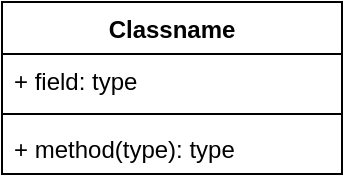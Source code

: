 <mxfile version="24.4.0" type="github">
  <diagram name="Trang-1" id="bUFVpHWrW7Eet3LhjqlU">
    <mxGraphModel dx="1382" dy="795" grid="1" gridSize="10" guides="1" tooltips="1" connect="1" arrows="1" fold="1" page="1" pageScale="1" pageWidth="827" pageHeight="1169" math="0" shadow="0">
      <root>
        <mxCell id="0" />
        <mxCell id="1" parent="0" />
        <mxCell id="E84mLtVYxFb9nJnWC4dU-1" value="Classname" style="swimlane;fontStyle=1;align=center;verticalAlign=top;childLayout=stackLayout;horizontal=1;startSize=26;horizontalStack=0;resizeParent=1;resizeParentMax=0;resizeLast=0;collapsible=1;marginBottom=0;whiteSpace=wrap;html=1;" vertex="1" parent="1">
          <mxGeometry x="320" y="120" width="170" height="86" as="geometry" />
        </mxCell>
        <mxCell id="E84mLtVYxFb9nJnWC4dU-2" value="+ field: type" style="text;strokeColor=none;fillColor=none;align=left;verticalAlign=top;spacingLeft=4;spacingRight=4;overflow=hidden;rotatable=0;points=[[0,0.5],[1,0.5]];portConstraint=eastwest;whiteSpace=wrap;html=1;" vertex="1" parent="E84mLtVYxFb9nJnWC4dU-1">
          <mxGeometry y="26" width="170" height="26" as="geometry" />
        </mxCell>
        <mxCell id="E84mLtVYxFb9nJnWC4dU-3" value="" style="line;strokeWidth=1;fillColor=none;align=left;verticalAlign=middle;spacingTop=-1;spacingLeft=3;spacingRight=3;rotatable=0;labelPosition=right;points=[];portConstraint=eastwest;strokeColor=inherit;" vertex="1" parent="E84mLtVYxFb9nJnWC4dU-1">
          <mxGeometry y="52" width="170" height="8" as="geometry" />
        </mxCell>
        <mxCell id="E84mLtVYxFb9nJnWC4dU-4" value="+ method(type): type" style="text;strokeColor=none;fillColor=none;align=left;verticalAlign=top;spacingLeft=4;spacingRight=4;overflow=hidden;rotatable=0;points=[[0,0.5],[1,0.5]];portConstraint=eastwest;whiteSpace=wrap;html=1;" vertex="1" parent="E84mLtVYxFb9nJnWC4dU-1">
          <mxGeometry y="60" width="170" height="26" as="geometry" />
        </mxCell>
      </root>
    </mxGraphModel>
  </diagram>
</mxfile>
